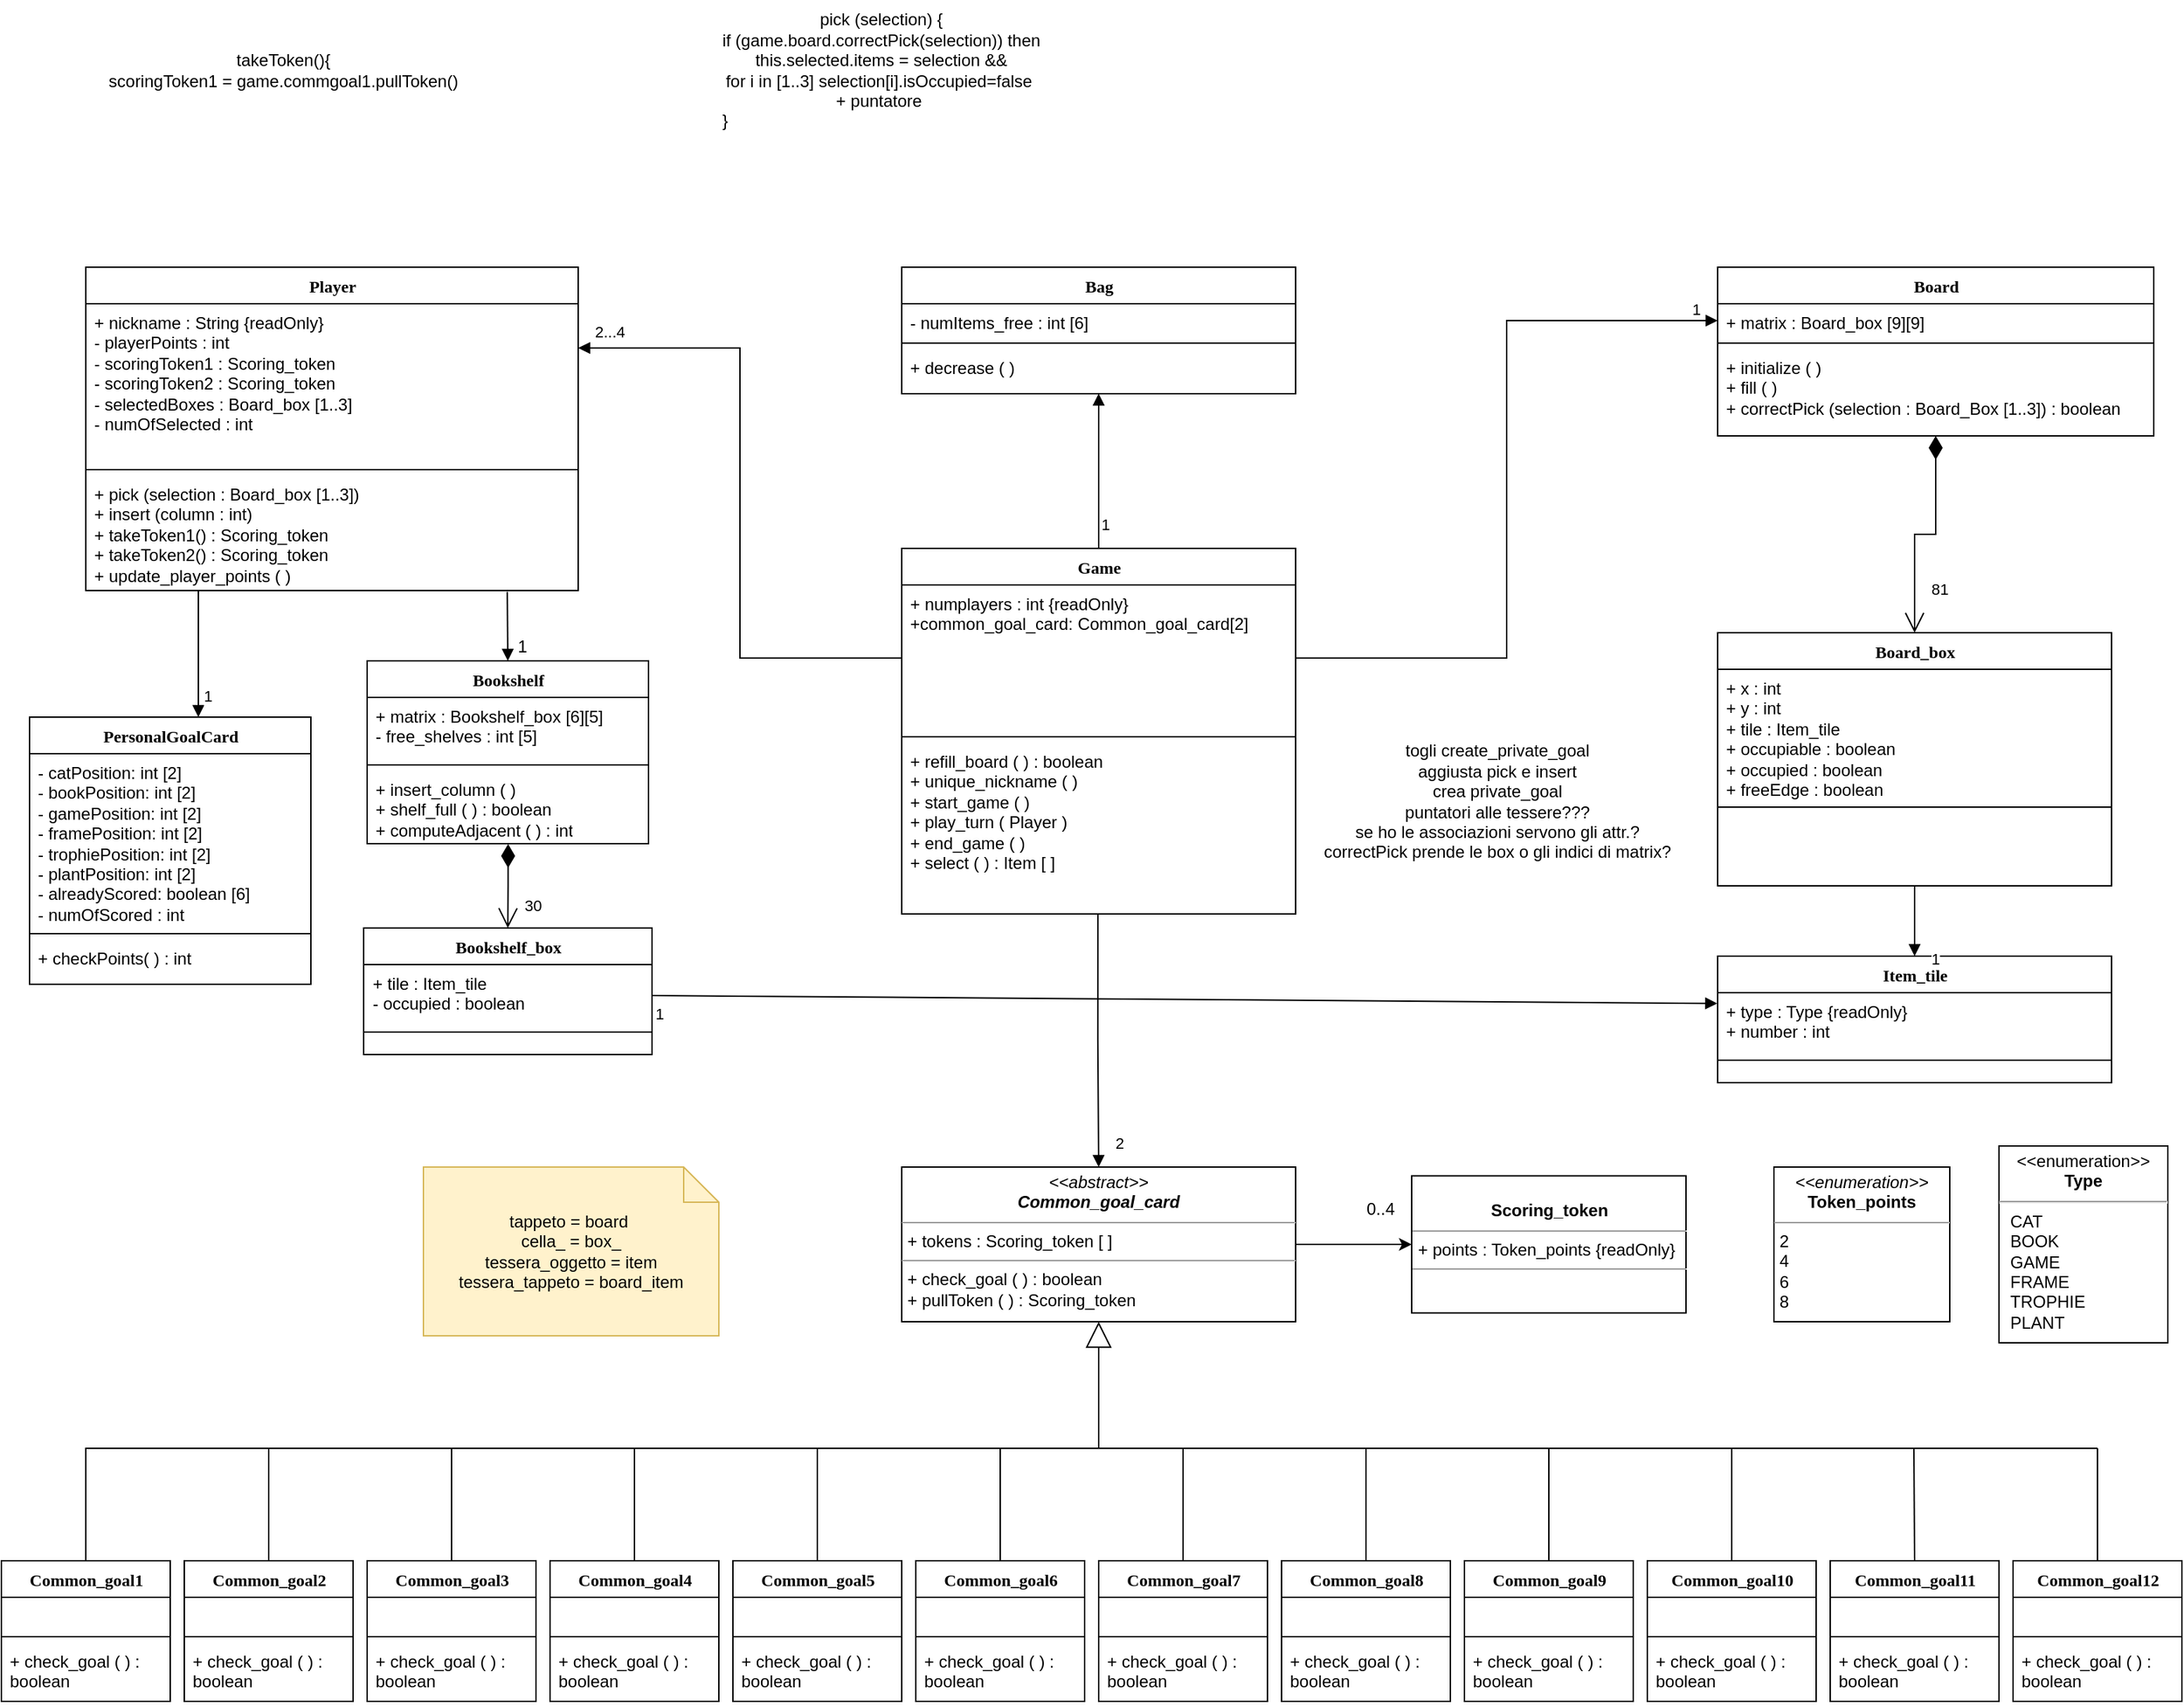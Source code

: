 <mxfile version="20.8.16" type="device"><diagram name="Page-1" id="6133507b-19e7-1e82-6fc7-422aa6c4b21f"><mxGraphModel dx="1050" dy="3029" grid="1" gridSize="10" guides="1" tooltips="1" connect="1" arrows="1" fold="1" page="1" pageScale="1" pageWidth="1600" pageHeight="1200" background="none" math="0" shadow="0"><root><mxCell id="0"/><mxCell id="1" parent="0"/><mxCell id="78961159f06e98e8-17" value="Player" style="swimlane;html=1;fontStyle=1;align=center;verticalAlign=top;childLayout=stackLayout;horizontal=1;startSize=26;horizontalStack=0;resizeParent=1;resizeLast=0;collapsible=1;marginBottom=0;swimlaneFillColor=#ffffff;rounded=0;shadow=0;comic=0;labelBackgroundColor=none;strokeWidth=1;fillColor=none;fontFamily=Verdana;fontSize=12" parent="1" vertex="1"><mxGeometry x="80" y="-1120" width="350" height="230" as="geometry"/></mxCell><mxCell id="78961159f06e98e8-23" value="+ nickname : String {readOnly}&lt;br&gt;- playerPoints : int&lt;br&gt;- scoringToken1 : Scoring_token&lt;br&gt;- scoringToken2 : Scoring_token&lt;br&gt;- selectedBoxes : Board_box [1..3]&lt;br&gt;- numOfSelected : int" style="text;html=1;strokeColor=none;fillColor=none;align=left;verticalAlign=top;spacingLeft=4;spacingRight=4;whiteSpace=wrap;overflow=hidden;rotatable=0;points=[[0,0.5],[1,0.5]];portConstraint=eastwest;" parent="78961159f06e98e8-17" vertex="1"><mxGeometry y="26" width="350" height="114" as="geometry"/></mxCell><mxCell id="78961159f06e98e8-19" value="" style="line;html=1;strokeWidth=1;fillColor=none;align=left;verticalAlign=middle;spacingTop=-1;spacingLeft=3;spacingRight=3;rotatable=0;labelPosition=right;points=[];portConstraint=eastwest;" parent="78961159f06e98e8-17" vertex="1"><mxGeometry y="140" width="350" height="8" as="geometry"/></mxCell><mxCell id="78961159f06e98e8-27" value="+ pick (selection : Board_box [1..3])&lt;br&gt;+ insert (column : int)&lt;br&gt;+ takeToken1() : Scoring_token&lt;br&gt;+ takeToken2() : Scoring_token&lt;br style=&quot;border-color: var(--border-color);&quot;&gt;+ update_player_points ( )" style="text;html=1;strokeColor=none;fillColor=none;align=left;verticalAlign=top;spacingLeft=4;spacingRight=4;whiteSpace=wrap;overflow=hidden;rotatable=0;points=[[0,0.5],[1,0.5]];portConstraint=eastwest;" parent="78961159f06e98e8-17" vertex="1"><mxGeometry y="148" width="350" height="82" as="geometry"/></mxCell><mxCell id="iv60FHqRFoNCn-lFOjyV-6" value="" style="endArrow=block;endFill=1;html=1;align=left;verticalAlign=top;rounded=0;exitX=0.856;exitY=1.011;exitDx=0;exitDy=0;entryX=0.5;entryY=0;entryDx=0;entryDy=0;exitPerimeter=0;" parent="1" source="78961159f06e98e8-27" target="iv60FHqRFoNCn-lFOjyV-8" edge="1"><mxGeometry x="-1" relative="1" as="geometry"><mxPoint x="110" y="270" as="sourcePoint"/><mxPoint x="138" y="360" as="targetPoint"/><mxPoint as="offset"/></mxGeometry></mxCell><mxCell id="iv60FHqRFoNCn-lFOjyV-8" value="Bookshelf" style="swimlane;html=1;fontStyle=1;align=center;verticalAlign=top;childLayout=stackLayout;horizontal=1;startSize=26;horizontalStack=0;resizeParent=1;resizeLast=0;collapsible=1;marginBottom=0;swimlaneFillColor=#ffffff;rounded=0;shadow=0;comic=0;labelBackgroundColor=none;strokeWidth=1;fillColor=none;fontFamily=Verdana;fontSize=12" parent="1" vertex="1"><mxGeometry x="280" y="-840" width="200" height="130" as="geometry"/></mxCell><mxCell id="iv60FHqRFoNCn-lFOjyV-9" value="+ matrix : Bookshelf_box [6][5]&lt;br&gt;- free_shelves : int [5]" style="text;html=1;strokeColor=none;fillColor=none;align=left;verticalAlign=top;spacingLeft=4;spacingRight=4;whiteSpace=wrap;overflow=hidden;rotatable=0;points=[[0,0.5],[1,0.5]];portConstraint=eastwest;" parent="iv60FHqRFoNCn-lFOjyV-8" vertex="1"><mxGeometry y="26" width="200" height="44" as="geometry"/></mxCell><mxCell id="iv60FHqRFoNCn-lFOjyV-10" value="" style="line;html=1;strokeWidth=1;fillColor=none;align=left;verticalAlign=middle;spacingTop=-1;spacingLeft=3;spacingRight=3;rotatable=0;labelPosition=right;points=[];portConstraint=eastwest;" parent="iv60FHqRFoNCn-lFOjyV-8" vertex="1"><mxGeometry y="70" width="200" height="8" as="geometry"/></mxCell><mxCell id="iv60FHqRFoNCn-lFOjyV-11" value="+ insert_column ( )&lt;br&gt;+ shelf_full ( ) : boolean&lt;br&gt;+ computeAdjacent ( ) : int" style="text;html=1;strokeColor=none;fillColor=none;align=left;verticalAlign=top;spacingLeft=4;spacingRight=4;whiteSpace=wrap;overflow=hidden;rotatable=0;points=[[0,0.5],[1,0.5]];portConstraint=eastwest;" parent="iv60FHqRFoNCn-lFOjyV-8" vertex="1"><mxGeometry y="78" width="200" height="52" as="geometry"/></mxCell><mxCell id="iv60FHqRFoNCn-lFOjyV-12" value="Bookshelf_box" style="swimlane;html=1;fontStyle=1;align=center;verticalAlign=top;childLayout=stackLayout;horizontal=1;startSize=26;horizontalStack=0;resizeParent=1;resizeLast=0;collapsible=1;marginBottom=0;swimlaneFillColor=#ffffff;rounded=0;shadow=0;comic=0;labelBackgroundColor=none;strokeWidth=1;fillColor=none;fontFamily=Verdana;fontSize=12" parent="1" vertex="1"><mxGeometry x="277.5" y="-650" width="205" height="90" as="geometry"/></mxCell><mxCell id="iv60FHqRFoNCn-lFOjyV-13" value="+ tile : Item_tile&lt;br&gt;- occupied : boolean" style="text;html=1;strokeColor=none;fillColor=none;align=left;verticalAlign=top;spacingLeft=4;spacingRight=4;whiteSpace=wrap;overflow=hidden;rotatable=0;points=[[0,0.5],[1,0.5]];portConstraint=eastwest;" parent="iv60FHqRFoNCn-lFOjyV-12" vertex="1"><mxGeometry y="26" width="205" height="44" as="geometry"/></mxCell><mxCell id="iv60FHqRFoNCn-lFOjyV-14" value="" style="line;html=1;strokeWidth=1;fillColor=none;align=left;verticalAlign=middle;spacingTop=-1;spacingLeft=3;spacingRight=3;rotatable=0;labelPosition=right;points=[];portConstraint=eastwest;" parent="iv60FHqRFoNCn-lFOjyV-12" vertex="1"><mxGeometry y="70" width="205" height="8" as="geometry"/></mxCell><mxCell id="iv60FHqRFoNCn-lFOjyV-18" value="Game" style="swimlane;html=1;fontStyle=1;align=center;verticalAlign=top;childLayout=stackLayout;horizontal=1;startSize=26;horizontalStack=0;resizeParent=1;resizeLast=0;collapsible=1;marginBottom=0;swimlaneFillColor=#ffffff;rounded=0;shadow=0;comic=0;labelBackgroundColor=none;strokeWidth=1;fillColor=none;fontFamily=Verdana;fontSize=12" parent="1" vertex="1"><mxGeometry x="660" y="-920" width="280" height="260" as="geometry"/></mxCell><mxCell id="iv60FHqRFoNCn-lFOjyV-19" value="+ numplayers : int {readOnly}&lt;br&gt;+common_goal_card: Common_goal_card[2]" style="text;html=1;strokeColor=none;fillColor=none;align=left;verticalAlign=top;spacingLeft=4;spacingRight=4;whiteSpace=wrap;overflow=hidden;rotatable=0;points=[[0,0.5],[1,0.5]];portConstraint=eastwest;" parent="iv60FHqRFoNCn-lFOjyV-18" vertex="1"><mxGeometry y="26" width="280" height="104" as="geometry"/></mxCell><mxCell id="iv60FHqRFoNCn-lFOjyV-20" value="" style="line;html=1;strokeWidth=1;fillColor=none;align=left;verticalAlign=middle;spacingTop=-1;spacingLeft=3;spacingRight=3;rotatable=0;labelPosition=right;points=[];portConstraint=eastwest;" parent="iv60FHqRFoNCn-lFOjyV-18" vertex="1"><mxGeometry y="130" width="280" height="8" as="geometry"/></mxCell><mxCell id="iv60FHqRFoNCn-lFOjyV-21" value="+ refill_board ( ) : boolean&lt;br&gt;+ unique_nickname ( )&lt;br&gt;+ start_game ( )&lt;br&gt;+ play_turn ( Player )&lt;br&gt;+ end_game ( )&lt;br&gt;+ select ( ) : Item [ ]" style="text;html=1;strokeColor=none;fillColor=none;align=left;verticalAlign=top;spacingLeft=4;spacingRight=4;whiteSpace=wrap;overflow=hidden;rotatable=0;points=[[0,0.5],[1,0.5]];portConstraint=eastwest;" parent="iv60FHqRFoNCn-lFOjyV-18" vertex="1"><mxGeometry y="138" width="280" height="122" as="geometry"/></mxCell><mxCell id="iv60FHqRFoNCn-lFOjyV-22" value="" style="endArrow=block;endFill=1;html=1;edgeStyle=orthogonalEdgeStyle;align=left;verticalAlign=top;rounded=0;exitX=0;exitY=0.5;exitDx=0;exitDy=0;entryX=1;entryY=0.25;entryDx=0;entryDy=0;" parent="1" source="iv60FHqRFoNCn-lFOjyV-19" target="78961159f06e98e8-17" edge="1"><mxGeometry x="-1" relative="1" as="geometry"><mxPoint x="170" y="-590" as="sourcePoint"/><mxPoint x="170" y="-510" as="targetPoint"/><mxPoint as="offset"/></mxGeometry></mxCell><mxCell id="iv60FHqRFoNCn-lFOjyV-23" value="2...4" style="edgeLabel;resizable=0;html=1;align=left;verticalAlign=bottom;" parent="iv60FHqRFoNCn-lFOjyV-22" connectable="0" vertex="1"><mxGeometry x="-1" relative="1" as="geometry"><mxPoint x="-220" y="-224" as="offset"/></mxGeometry></mxCell><mxCell id="iv60FHqRFoNCn-lFOjyV-24" value="Board" style="swimlane;html=1;fontStyle=1;align=center;verticalAlign=top;childLayout=stackLayout;horizontal=1;startSize=26;horizontalStack=0;resizeParent=1;resizeLast=0;collapsible=1;marginBottom=0;swimlaneFillColor=#ffffff;rounded=0;shadow=0;comic=0;labelBackgroundColor=none;strokeWidth=1;fillColor=none;fontFamily=Verdana;fontSize=12" parent="1" vertex="1"><mxGeometry x="1240" y="-1120" width="310" height="120" as="geometry"/></mxCell><mxCell id="iv60FHqRFoNCn-lFOjyV-25" value="+ matrix : Board_box [9][9]" style="text;html=1;strokeColor=none;fillColor=none;align=left;verticalAlign=top;spacingLeft=4;spacingRight=4;whiteSpace=wrap;overflow=hidden;rotatable=0;points=[[0,0.5],[1,0.5]];portConstraint=eastwest;" parent="iv60FHqRFoNCn-lFOjyV-24" vertex="1"><mxGeometry y="26" width="310" height="24" as="geometry"/></mxCell><mxCell id="iv60FHqRFoNCn-lFOjyV-26" value="" style="line;html=1;strokeWidth=1;fillColor=none;align=left;verticalAlign=middle;spacingTop=-1;spacingLeft=3;spacingRight=3;rotatable=0;labelPosition=right;points=[];portConstraint=eastwest;" parent="iv60FHqRFoNCn-lFOjyV-24" vertex="1"><mxGeometry y="50" width="310" height="8" as="geometry"/></mxCell><mxCell id="iv60FHqRFoNCn-lFOjyV-27" value="+ initialize ( )&lt;br&gt;+ fill ( )&lt;br&gt;+ correctPick (selection : Board_Box [1..3]) : boolean" style="text;html=1;strokeColor=none;fillColor=none;align=left;verticalAlign=top;spacingLeft=4;spacingRight=4;whiteSpace=wrap;overflow=hidden;rotatable=0;points=[[0,0.5],[1,0.5]];portConstraint=eastwest;" parent="iv60FHqRFoNCn-lFOjyV-24" vertex="1"><mxGeometry y="58" width="310" height="62" as="geometry"/></mxCell><mxCell id="iv60FHqRFoNCn-lFOjyV-28" value="" style="endArrow=block;endFill=1;html=1;edgeStyle=orthogonalEdgeStyle;align=left;verticalAlign=top;rounded=0;exitX=1;exitY=0.5;exitDx=0;exitDy=0;entryX=0;entryY=0.5;entryDx=0;entryDy=0;" parent="1" source="iv60FHqRFoNCn-lFOjyV-19" target="iv60FHqRFoNCn-lFOjyV-25" edge="1"><mxGeometry x="-1" relative="1" as="geometry"><mxPoint x="550" y="-710" as="sourcePoint"/><mxPoint x="310" y="-762.5" as="targetPoint"/><mxPoint as="offset"/></mxGeometry></mxCell><mxCell id="iv60FHqRFoNCn-lFOjyV-29" value="1" style="edgeLabel;resizable=0;html=1;align=left;verticalAlign=bottom;" parent="iv60FHqRFoNCn-lFOjyV-28" connectable="0" vertex="1"><mxGeometry x="-1" relative="1" as="geometry"><mxPoint x="280" y="-240" as="offset"/></mxGeometry></mxCell><mxCell id="iv60FHqRFoNCn-lFOjyV-32" value="81" style="endArrow=open;html=1;endSize=12;startArrow=diamondThin;startSize=14;startFill=1;edgeStyle=orthogonalEdgeStyle;align=left;verticalAlign=bottom;rounded=0;exitX=0.5;exitY=1;exitDx=0;exitDy=0;exitPerimeter=0;entryX=0.5;entryY=0;entryDx=0;entryDy=0;" parent="1" source="iv60FHqRFoNCn-lFOjyV-27" target="iv60FHqRFoNCn-lFOjyV-33" edge="1"><mxGeometry x="0.714" y="10" relative="1" as="geometry"><mxPoint x="880" y="-540" as="sourcePoint"/><mxPoint x="940" y="-560" as="targetPoint"/><mxPoint as="offset"/></mxGeometry></mxCell><mxCell id="iv60FHqRFoNCn-lFOjyV-33" value="Board_box" style="swimlane;html=1;fontStyle=1;align=center;verticalAlign=top;childLayout=stackLayout;horizontal=1;startSize=26;horizontalStack=0;resizeParent=1;resizeLast=0;collapsible=1;marginBottom=0;swimlaneFillColor=#ffffff;rounded=0;shadow=0;comic=0;labelBackgroundColor=none;strokeWidth=1;fillColor=none;fontFamily=Verdana;fontSize=12" parent="1" vertex="1"><mxGeometry x="1240" y="-860" width="280" height="180" as="geometry"/></mxCell><mxCell id="iv60FHqRFoNCn-lFOjyV-34" value="+ x : int&lt;br&gt;+ y : int&lt;br&gt;+ tile : Item_tile&lt;br&gt;+ occupiable : boolean&lt;br&gt;+ occupied : boolean&lt;br&gt;+ freeEdge : boolean" style="text;html=1;strokeColor=none;fillColor=none;align=left;verticalAlign=top;spacingLeft=4;spacingRight=4;whiteSpace=wrap;overflow=hidden;rotatable=0;points=[[0,0.5],[1,0.5]];portConstraint=eastwest;" parent="iv60FHqRFoNCn-lFOjyV-33" vertex="1"><mxGeometry y="26" width="280" height="94" as="geometry"/></mxCell><mxCell id="iv60FHqRFoNCn-lFOjyV-35" value="" style="line;html=1;strokeWidth=1;fillColor=none;align=left;verticalAlign=middle;spacingTop=-1;spacingLeft=3;spacingRight=3;rotatable=0;labelPosition=right;points=[];portConstraint=eastwest;" parent="iv60FHqRFoNCn-lFOjyV-33" vertex="1"><mxGeometry y="120" width="280" height="8" as="geometry"/></mxCell><mxCell id="iv60FHqRFoNCn-lFOjyV-37" value="tappeto = board&amp;nbsp;&lt;br&gt;cella_ = box_&lt;br&gt;tessera_oggetto = item&lt;br&gt;tessera_tappeto = board_item" style="shape=note2;boundedLbl=1;whiteSpace=wrap;html=1;size=25;verticalAlign=top;align=center;fillColor=#fff2cc;strokeColor=#d6b656;" parent="1" vertex="1"><mxGeometry x="320" y="-480" width="210" height="120" as="geometry"/></mxCell><mxCell id="OTeQ4YlZDO1jHX3kYJ2z-1" value="Item_tile" style="swimlane;html=1;fontStyle=1;align=center;verticalAlign=top;childLayout=stackLayout;horizontal=1;startSize=26;horizontalStack=0;resizeParent=1;resizeLast=0;collapsible=1;marginBottom=0;swimlaneFillColor=#ffffff;rounded=0;shadow=0;comic=0;labelBackgroundColor=none;strokeWidth=1;fillColor=none;fontFamily=Verdana;fontSize=12" parent="1" vertex="1"><mxGeometry x="1240" y="-630" width="280" height="90" as="geometry"/></mxCell><mxCell id="OTeQ4YlZDO1jHX3kYJ2z-2" value="+ type : Type {readOnly}&lt;br&gt;+ number : int" style="text;html=1;strokeColor=none;fillColor=none;align=left;verticalAlign=top;spacingLeft=4;spacingRight=4;whiteSpace=wrap;overflow=hidden;rotatable=0;points=[[0,0.5],[1,0.5]];portConstraint=eastwest;" parent="OTeQ4YlZDO1jHX3kYJ2z-1" vertex="1"><mxGeometry y="26" width="280" height="44" as="geometry"/></mxCell><mxCell id="OTeQ4YlZDO1jHX3kYJ2z-3" value="" style="line;html=1;strokeWidth=1;fillColor=none;align=left;verticalAlign=middle;spacingTop=-1;spacingLeft=3;spacingRight=3;rotatable=0;labelPosition=right;points=[];portConstraint=eastwest;" parent="OTeQ4YlZDO1jHX3kYJ2z-1" vertex="1"><mxGeometry y="70" width="280" height="8" as="geometry"/></mxCell><mxCell id="OTeQ4YlZDO1jHX3kYJ2z-5" value="1" style="endArrow=block;endFill=1;html=1;edgeStyle=orthogonalEdgeStyle;align=left;verticalAlign=top;rounded=0;exitX=0.5;exitY=1;exitDx=0;exitDy=0;entryX=0.5;entryY=0;entryDx=0;entryDy=0;" parent="1" source="iv60FHqRFoNCn-lFOjyV-33" target="OTeQ4YlZDO1jHX3kYJ2z-1" edge="1"><mxGeometry x="0.538" y="10" relative="1" as="geometry"><mxPoint x="939.5" y="-380" as="sourcePoint"/><mxPoint x="939.5" y="-290" as="targetPoint"/><mxPoint as="offset"/></mxGeometry></mxCell><mxCell id="OTeQ4YlZDO1jHX3kYJ2z-6" value="1" style="endArrow=block;endFill=1;html=1;align=left;verticalAlign=top;rounded=0;exitX=1;exitY=0.5;exitDx=0;exitDy=0;entryX=-0.001;entryY=0.174;entryDx=0;entryDy=0;entryPerimeter=0;" parent="1" source="iv60FHqRFoNCn-lFOjyV-13" target="OTeQ4YlZDO1jHX3kYJ2z-2" edge="1"><mxGeometry x="-1" relative="1" as="geometry"><mxPoint x="460" y="-240" as="sourcePoint"/><mxPoint x="1240" y="-592" as="targetPoint"/><mxPoint as="offset"/></mxGeometry></mxCell><mxCell id="OTeQ4YlZDO1jHX3kYJ2z-7" value="Bag" style="swimlane;html=1;fontStyle=1;align=center;verticalAlign=top;childLayout=stackLayout;horizontal=1;startSize=26;horizontalStack=0;resizeParent=1;resizeLast=0;collapsible=1;marginBottom=0;swimlaneFillColor=#ffffff;rounded=0;shadow=0;comic=0;labelBackgroundColor=none;strokeWidth=1;fillColor=none;fontFamily=Verdana;fontSize=12" parent="1" vertex="1"><mxGeometry x="660" y="-1120" width="280" height="90" as="geometry"/></mxCell><mxCell id="OTeQ4YlZDO1jHX3kYJ2z-8" value="- numItems_free : int [6]" style="text;html=1;strokeColor=none;fillColor=none;align=left;verticalAlign=top;spacingLeft=4;spacingRight=4;whiteSpace=wrap;overflow=hidden;rotatable=0;points=[[0,0.5],[1,0.5]];portConstraint=eastwest;" parent="OTeQ4YlZDO1jHX3kYJ2z-7" vertex="1"><mxGeometry y="26" width="280" height="24" as="geometry"/></mxCell><mxCell id="OTeQ4YlZDO1jHX3kYJ2z-9" value="" style="line;html=1;strokeWidth=1;fillColor=none;align=left;verticalAlign=middle;spacingTop=-1;spacingLeft=3;spacingRight=3;rotatable=0;labelPosition=right;points=[];portConstraint=eastwest;" parent="OTeQ4YlZDO1jHX3kYJ2z-7" vertex="1"><mxGeometry y="50" width="280" height="8" as="geometry"/></mxCell><mxCell id="OTeQ4YlZDO1jHX3kYJ2z-10" value="+ decrease ( )" style="text;html=1;strokeColor=none;fillColor=none;align=left;verticalAlign=top;spacingLeft=4;spacingRight=4;whiteSpace=wrap;overflow=hidden;rotatable=0;points=[[0,0.5],[1,0.5]];portConstraint=eastwest;" parent="OTeQ4YlZDO1jHX3kYJ2z-7" vertex="1"><mxGeometry y="58" width="280" height="32" as="geometry"/></mxCell><mxCell id="OTeQ4YlZDO1jHX3kYJ2z-12" value="1" style="endArrow=block;endFill=1;html=1;edgeStyle=orthogonalEdgeStyle;align=left;verticalAlign=top;rounded=0;exitX=0.5;exitY=0;exitDx=0;exitDy=0;entryX=0.5;entryY=0.998;entryDx=0;entryDy=0;entryPerimeter=0;" parent="1" source="iv60FHqRFoNCn-lFOjyV-18" target="OTeQ4YlZDO1jHX3kYJ2z-10" edge="1"><mxGeometry x="-0.459" relative="1" as="geometry"><mxPoint x="650" y="-1030" as="sourcePoint"/><mxPoint x="810" y="-1030" as="targetPoint"/><mxPoint as="offset"/></mxGeometry></mxCell><mxCell id="dRc6vqO4lCZaH4CS5lsU-3" value="" style="edgeStyle=orthogonalEdgeStyle;rounded=0;orthogonalLoop=1;jettySize=auto;html=1;" parent="1" source="OTeQ4YlZDO1jHX3kYJ2z-13" target="dRc6vqO4lCZaH4CS5lsU-2" edge="1"><mxGeometry relative="1" as="geometry"/></mxCell><mxCell id="OTeQ4YlZDO1jHX3kYJ2z-13" value="&lt;p style=&quot;margin:0px;margin-top:4px;text-align:center;&quot;&gt;&lt;i&gt;&amp;lt;&amp;lt;abstract&amp;gt;&amp;gt;&lt;/i&gt;&lt;br&gt;&lt;b&gt;&lt;i&gt;Common_goal_card&lt;/i&gt;&lt;/b&gt;&lt;/p&gt;&lt;hr size=&quot;1&quot;&gt;&lt;p style=&quot;margin:0px;margin-left:4px;&quot;&gt;+ tokens : Scoring_token [ ]&lt;/p&gt;&lt;hr size=&quot;1&quot;&gt;&lt;p style=&quot;margin:0px;margin-left:4px;&quot;&gt;+ check_goal ( ) : boolean&lt;br&gt;&lt;/p&gt;&lt;p style=&quot;margin:0px;margin-left:4px;&quot;&gt;+ pullToken ( ) : Scoring_token&lt;/p&gt;" style="verticalAlign=top;align=left;overflow=fill;fontSize=12;fontFamily=Helvetica;html=1;" parent="1" vertex="1"><mxGeometry x="660" y="-480" width="280" height="110" as="geometry"/></mxCell><mxCell id="OTeQ4YlZDO1jHX3kYJ2z-14" value="" style="endArrow=block;endSize=16;endFill=0;html=1;rounded=0;entryX=0.5;entryY=1;entryDx=0;entryDy=0;exitX=0.5;exitY=0;exitDx=0;exitDy=0;" parent="1" source="OTeQ4YlZDO1jHX3kYJ2z-15" target="OTeQ4YlZDO1jHX3kYJ2z-13" edge="1"><mxGeometry width="160" relative="1" as="geometry"><mxPoint x="360" y="-240" as="sourcePoint"/><mxPoint x="840" y="-200" as="targetPoint"/><Array as="points"><mxPoint x="80" y="-280"/><mxPoint x="800" y="-280"/></Array></mxGeometry></mxCell><mxCell id="OTeQ4YlZDO1jHX3kYJ2z-15" value="Common_goal1" style="swimlane;html=1;fontStyle=1;align=center;verticalAlign=top;childLayout=stackLayout;horizontal=1;startSize=26;horizontalStack=0;resizeParent=1;resizeLast=0;collapsible=1;marginBottom=0;swimlaneFillColor=#ffffff;rounded=0;shadow=0;comic=0;labelBackgroundColor=none;strokeWidth=1;fillColor=none;fontFamily=Verdana;fontSize=12" parent="1" vertex="1"><mxGeometry x="20" y="-200" width="120" height="100" as="geometry"/></mxCell><mxCell id="OTeQ4YlZDO1jHX3kYJ2z-16" value="&amp;nbsp;" style="text;html=1;strokeColor=none;fillColor=none;align=left;verticalAlign=top;spacingLeft=4;spacingRight=4;whiteSpace=wrap;overflow=hidden;rotatable=0;points=[[0,0.5],[1,0.5]];portConstraint=eastwest;" parent="OTeQ4YlZDO1jHX3kYJ2z-15" vertex="1"><mxGeometry y="26" width="120" height="24" as="geometry"/></mxCell><mxCell id="OTeQ4YlZDO1jHX3kYJ2z-17" value="" style="line;html=1;strokeWidth=1;fillColor=none;align=left;verticalAlign=middle;spacingTop=-1;spacingLeft=3;spacingRight=3;rotatable=0;labelPosition=right;points=[];portConstraint=eastwest;" parent="OTeQ4YlZDO1jHX3kYJ2z-15" vertex="1"><mxGeometry y="50" width="120" height="8" as="geometry"/></mxCell><mxCell id="OTeQ4YlZDO1jHX3kYJ2z-18" value="+ check_goal ( ) : boolean" style="text;html=1;strokeColor=none;fillColor=none;align=left;verticalAlign=top;spacingLeft=4;spacingRight=4;whiteSpace=wrap;overflow=hidden;rotatable=0;points=[[0,0.5],[1,0.5]];portConstraint=eastwest;" parent="OTeQ4YlZDO1jHX3kYJ2z-15" vertex="1"><mxGeometry y="58" width="120" height="42" as="geometry"/></mxCell><mxCell id="OTeQ4YlZDO1jHX3kYJ2z-23" style="edgeStyle=orthogonalEdgeStyle;rounded=0;orthogonalLoop=1;jettySize=auto;html=1;exitX=0.5;exitY=1;exitDx=0;exitDy=0;exitPerimeter=0;" parent="1" source="iv60FHqRFoNCn-lFOjyV-37" target="iv60FHqRFoNCn-lFOjyV-37" edge="1"><mxGeometry relative="1" as="geometry"/></mxCell><mxCell id="OTeQ4YlZDO1jHX3kYJ2z-56" value="Common_goal2" style="swimlane;html=1;fontStyle=1;align=center;verticalAlign=top;childLayout=stackLayout;horizontal=1;startSize=26;horizontalStack=0;resizeParent=1;resizeLast=0;collapsible=1;marginBottom=0;swimlaneFillColor=#ffffff;rounded=0;shadow=0;comic=0;labelBackgroundColor=none;strokeWidth=1;fillColor=none;fontFamily=Verdana;fontSize=12" parent="1" vertex="1"><mxGeometry x="150" y="-200" width="120" height="100" as="geometry"/></mxCell><mxCell id="OTeQ4YlZDO1jHX3kYJ2z-57" value="&amp;nbsp;" style="text;html=1;strokeColor=none;fillColor=none;align=left;verticalAlign=top;spacingLeft=4;spacingRight=4;whiteSpace=wrap;overflow=hidden;rotatable=0;points=[[0,0.5],[1,0.5]];portConstraint=eastwest;" parent="OTeQ4YlZDO1jHX3kYJ2z-56" vertex="1"><mxGeometry y="26" width="120" height="24" as="geometry"/></mxCell><mxCell id="OTeQ4YlZDO1jHX3kYJ2z-58" value="" style="line;html=1;strokeWidth=1;fillColor=none;align=left;verticalAlign=middle;spacingTop=-1;spacingLeft=3;spacingRight=3;rotatable=0;labelPosition=right;points=[];portConstraint=eastwest;" parent="OTeQ4YlZDO1jHX3kYJ2z-56" vertex="1"><mxGeometry y="50" width="120" height="8" as="geometry"/></mxCell><mxCell id="OTeQ4YlZDO1jHX3kYJ2z-59" value="+ check_goal ( )&amp;nbsp;: boolean" style="text;html=1;strokeColor=none;fillColor=none;align=left;verticalAlign=top;spacingLeft=4;spacingRight=4;whiteSpace=wrap;overflow=hidden;rotatable=0;points=[[0,0.5],[1,0.5]];portConstraint=eastwest;" parent="OTeQ4YlZDO1jHX3kYJ2z-56" vertex="1"><mxGeometry y="58" width="120" height="42" as="geometry"/></mxCell><mxCell id="OTeQ4YlZDO1jHX3kYJ2z-60" value="Common_goal3" style="swimlane;html=1;fontStyle=1;align=center;verticalAlign=top;childLayout=stackLayout;horizontal=1;startSize=26;horizontalStack=0;resizeParent=1;resizeLast=0;collapsible=1;marginBottom=0;swimlaneFillColor=#ffffff;rounded=0;shadow=0;comic=0;labelBackgroundColor=none;strokeWidth=1;fillColor=none;fontFamily=Verdana;fontSize=12" parent="1" vertex="1"><mxGeometry x="280" y="-200" width="120" height="100" as="geometry"/></mxCell><mxCell id="OTeQ4YlZDO1jHX3kYJ2z-61" value="&amp;nbsp;" style="text;html=1;strokeColor=none;fillColor=none;align=left;verticalAlign=top;spacingLeft=4;spacingRight=4;whiteSpace=wrap;overflow=hidden;rotatable=0;points=[[0,0.5],[1,0.5]];portConstraint=eastwest;" parent="OTeQ4YlZDO1jHX3kYJ2z-60" vertex="1"><mxGeometry y="26" width="120" height="24" as="geometry"/></mxCell><mxCell id="OTeQ4YlZDO1jHX3kYJ2z-62" value="" style="line;html=1;strokeWidth=1;fillColor=none;align=left;verticalAlign=middle;spacingTop=-1;spacingLeft=3;spacingRight=3;rotatable=0;labelPosition=right;points=[];portConstraint=eastwest;" parent="OTeQ4YlZDO1jHX3kYJ2z-60" vertex="1"><mxGeometry y="50" width="120" height="8" as="geometry"/></mxCell><mxCell id="OTeQ4YlZDO1jHX3kYJ2z-63" value="+ check_goal ( )&amp;nbsp;: boolean" style="text;html=1;strokeColor=none;fillColor=none;align=left;verticalAlign=top;spacingLeft=4;spacingRight=4;whiteSpace=wrap;overflow=hidden;rotatable=0;points=[[0,0.5],[1,0.5]];portConstraint=eastwest;" parent="OTeQ4YlZDO1jHX3kYJ2z-60" vertex="1"><mxGeometry y="58" width="120" height="42" as="geometry"/></mxCell><mxCell id="OTeQ4YlZDO1jHX3kYJ2z-64" value="Common_goal4" style="swimlane;html=1;fontStyle=1;align=center;verticalAlign=top;childLayout=stackLayout;horizontal=1;startSize=26;horizontalStack=0;resizeParent=1;resizeLast=0;collapsible=1;marginBottom=0;swimlaneFillColor=#ffffff;rounded=0;shadow=0;comic=0;labelBackgroundColor=none;strokeWidth=1;fillColor=none;fontFamily=Verdana;fontSize=12" parent="1" vertex="1"><mxGeometry x="410" y="-200" width="120" height="100" as="geometry"/></mxCell><mxCell id="OTeQ4YlZDO1jHX3kYJ2z-65" value="&amp;nbsp;" style="text;html=1;strokeColor=none;fillColor=none;align=left;verticalAlign=top;spacingLeft=4;spacingRight=4;whiteSpace=wrap;overflow=hidden;rotatable=0;points=[[0,0.5],[1,0.5]];portConstraint=eastwest;" parent="OTeQ4YlZDO1jHX3kYJ2z-64" vertex="1"><mxGeometry y="26" width="120" height="24" as="geometry"/></mxCell><mxCell id="OTeQ4YlZDO1jHX3kYJ2z-66" value="" style="line;html=1;strokeWidth=1;fillColor=none;align=left;verticalAlign=middle;spacingTop=-1;spacingLeft=3;spacingRight=3;rotatable=0;labelPosition=right;points=[];portConstraint=eastwest;" parent="OTeQ4YlZDO1jHX3kYJ2z-64" vertex="1"><mxGeometry y="50" width="120" height="8" as="geometry"/></mxCell><mxCell id="OTeQ4YlZDO1jHX3kYJ2z-67" value="+ check_goal ( )&amp;nbsp;: boolean" style="text;html=1;strokeColor=none;fillColor=none;align=left;verticalAlign=top;spacingLeft=4;spacingRight=4;whiteSpace=wrap;overflow=hidden;rotatable=0;points=[[0,0.5],[1,0.5]];portConstraint=eastwest;" parent="OTeQ4YlZDO1jHX3kYJ2z-64" vertex="1"><mxGeometry y="58" width="120" height="42" as="geometry"/></mxCell><mxCell id="OTeQ4YlZDO1jHX3kYJ2z-68" value="Common_goal5" style="swimlane;html=1;fontStyle=1;align=center;verticalAlign=top;childLayout=stackLayout;horizontal=1;startSize=26;horizontalStack=0;resizeParent=1;resizeLast=0;collapsible=1;marginBottom=0;swimlaneFillColor=#ffffff;rounded=0;shadow=0;comic=0;labelBackgroundColor=none;strokeWidth=1;fillColor=none;fontFamily=Verdana;fontSize=12" parent="1" vertex="1"><mxGeometry x="540" y="-200" width="120" height="100" as="geometry"/></mxCell><mxCell id="OTeQ4YlZDO1jHX3kYJ2z-69" value="&amp;nbsp;" style="text;html=1;strokeColor=none;fillColor=none;align=left;verticalAlign=top;spacingLeft=4;spacingRight=4;whiteSpace=wrap;overflow=hidden;rotatable=0;points=[[0,0.5],[1,0.5]];portConstraint=eastwest;" parent="OTeQ4YlZDO1jHX3kYJ2z-68" vertex="1"><mxGeometry y="26" width="120" height="24" as="geometry"/></mxCell><mxCell id="OTeQ4YlZDO1jHX3kYJ2z-70" value="" style="line;html=1;strokeWidth=1;fillColor=none;align=left;verticalAlign=middle;spacingTop=-1;spacingLeft=3;spacingRight=3;rotatable=0;labelPosition=right;points=[];portConstraint=eastwest;" parent="OTeQ4YlZDO1jHX3kYJ2z-68" vertex="1"><mxGeometry y="50" width="120" height="8" as="geometry"/></mxCell><mxCell id="OTeQ4YlZDO1jHX3kYJ2z-71" value="+ check_goal ( )&amp;nbsp;: boolean" style="text;html=1;strokeColor=none;fillColor=none;align=left;verticalAlign=top;spacingLeft=4;spacingRight=4;whiteSpace=wrap;overflow=hidden;rotatable=0;points=[[0,0.5],[1,0.5]];portConstraint=eastwest;" parent="OTeQ4YlZDO1jHX3kYJ2z-68" vertex="1"><mxGeometry y="58" width="120" height="42" as="geometry"/></mxCell><mxCell id="OTeQ4YlZDO1jHX3kYJ2z-72" value="Common_goal6" style="swimlane;html=1;fontStyle=1;align=center;verticalAlign=top;childLayout=stackLayout;horizontal=1;startSize=26;horizontalStack=0;resizeParent=1;resizeLast=0;collapsible=1;marginBottom=0;swimlaneFillColor=#ffffff;rounded=0;shadow=0;comic=0;labelBackgroundColor=none;strokeWidth=1;fillColor=none;fontFamily=Verdana;fontSize=12" parent="1" vertex="1"><mxGeometry x="670" y="-200" width="120" height="100" as="geometry"/></mxCell><mxCell id="OTeQ4YlZDO1jHX3kYJ2z-73" value="&amp;nbsp;" style="text;html=1;strokeColor=none;fillColor=none;align=left;verticalAlign=top;spacingLeft=4;spacingRight=4;whiteSpace=wrap;overflow=hidden;rotatable=0;points=[[0,0.5],[1,0.5]];portConstraint=eastwest;" parent="OTeQ4YlZDO1jHX3kYJ2z-72" vertex="1"><mxGeometry y="26" width="120" height="24" as="geometry"/></mxCell><mxCell id="OTeQ4YlZDO1jHX3kYJ2z-74" value="" style="line;html=1;strokeWidth=1;fillColor=none;align=left;verticalAlign=middle;spacingTop=-1;spacingLeft=3;spacingRight=3;rotatable=0;labelPosition=right;points=[];portConstraint=eastwest;" parent="OTeQ4YlZDO1jHX3kYJ2z-72" vertex="1"><mxGeometry y="50" width="120" height="8" as="geometry"/></mxCell><mxCell id="OTeQ4YlZDO1jHX3kYJ2z-75" value="+ check_goal ( )&amp;nbsp;: boolean" style="text;html=1;strokeColor=none;fillColor=none;align=left;verticalAlign=top;spacingLeft=4;spacingRight=4;whiteSpace=wrap;overflow=hidden;rotatable=0;points=[[0,0.5],[1,0.5]];portConstraint=eastwest;" parent="OTeQ4YlZDO1jHX3kYJ2z-72" vertex="1"><mxGeometry y="58" width="120" height="42" as="geometry"/></mxCell><mxCell id="OTeQ4YlZDO1jHX3kYJ2z-76" value="Common_goal7" style="swimlane;html=1;fontStyle=1;align=center;verticalAlign=top;childLayout=stackLayout;horizontal=1;startSize=26;horizontalStack=0;resizeParent=1;resizeLast=0;collapsible=1;marginBottom=0;swimlaneFillColor=#ffffff;rounded=0;shadow=0;comic=0;labelBackgroundColor=none;strokeWidth=1;fillColor=none;fontFamily=Verdana;fontSize=12" parent="1" vertex="1"><mxGeometry x="800" y="-200" width="120" height="100" as="geometry"/></mxCell><mxCell id="OTeQ4YlZDO1jHX3kYJ2z-77" value="&amp;nbsp;" style="text;html=1;strokeColor=none;fillColor=none;align=left;verticalAlign=top;spacingLeft=4;spacingRight=4;whiteSpace=wrap;overflow=hidden;rotatable=0;points=[[0,0.5],[1,0.5]];portConstraint=eastwest;" parent="OTeQ4YlZDO1jHX3kYJ2z-76" vertex="1"><mxGeometry y="26" width="120" height="24" as="geometry"/></mxCell><mxCell id="OTeQ4YlZDO1jHX3kYJ2z-78" value="" style="line;html=1;strokeWidth=1;fillColor=none;align=left;verticalAlign=middle;spacingTop=-1;spacingLeft=3;spacingRight=3;rotatable=0;labelPosition=right;points=[];portConstraint=eastwest;" parent="OTeQ4YlZDO1jHX3kYJ2z-76" vertex="1"><mxGeometry y="50" width="120" height="8" as="geometry"/></mxCell><mxCell id="OTeQ4YlZDO1jHX3kYJ2z-79" value="+ check_goal ( )&amp;nbsp;: boolean" style="text;html=1;strokeColor=none;fillColor=none;align=left;verticalAlign=top;spacingLeft=4;spacingRight=4;whiteSpace=wrap;overflow=hidden;rotatable=0;points=[[0,0.5],[1,0.5]];portConstraint=eastwest;" parent="OTeQ4YlZDO1jHX3kYJ2z-76" vertex="1"><mxGeometry y="58" width="120" height="42" as="geometry"/></mxCell><mxCell id="OTeQ4YlZDO1jHX3kYJ2z-80" value="Common_goal8" style="swimlane;html=1;fontStyle=1;align=center;verticalAlign=top;childLayout=stackLayout;horizontal=1;startSize=26;horizontalStack=0;resizeParent=1;resizeLast=0;collapsible=1;marginBottom=0;swimlaneFillColor=#ffffff;rounded=0;shadow=0;comic=0;labelBackgroundColor=none;strokeWidth=1;fillColor=none;fontFamily=Verdana;fontSize=12" parent="1" vertex="1"><mxGeometry x="930" y="-200" width="120" height="100" as="geometry"/></mxCell><mxCell id="OTeQ4YlZDO1jHX3kYJ2z-81" value="&amp;nbsp;" style="text;html=1;strokeColor=none;fillColor=none;align=left;verticalAlign=top;spacingLeft=4;spacingRight=4;whiteSpace=wrap;overflow=hidden;rotatable=0;points=[[0,0.5],[1,0.5]];portConstraint=eastwest;" parent="OTeQ4YlZDO1jHX3kYJ2z-80" vertex="1"><mxGeometry y="26" width="120" height="24" as="geometry"/></mxCell><mxCell id="OTeQ4YlZDO1jHX3kYJ2z-82" value="" style="line;html=1;strokeWidth=1;fillColor=none;align=left;verticalAlign=middle;spacingTop=-1;spacingLeft=3;spacingRight=3;rotatable=0;labelPosition=right;points=[];portConstraint=eastwest;" parent="OTeQ4YlZDO1jHX3kYJ2z-80" vertex="1"><mxGeometry y="50" width="120" height="8" as="geometry"/></mxCell><mxCell id="OTeQ4YlZDO1jHX3kYJ2z-83" value="+ check_goal ( )&amp;nbsp;: boolean" style="text;html=1;strokeColor=none;fillColor=none;align=left;verticalAlign=top;spacingLeft=4;spacingRight=4;whiteSpace=wrap;overflow=hidden;rotatable=0;points=[[0,0.5],[1,0.5]];portConstraint=eastwest;" parent="OTeQ4YlZDO1jHX3kYJ2z-80" vertex="1"><mxGeometry y="58" width="120" height="42" as="geometry"/></mxCell><mxCell id="OTeQ4YlZDO1jHX3kYJ2z-84" value="Common_goal9" style="swimlane;html=1;fontStyle=1;align=center;verticalAlign=top;childLayout=stackLayout;horizontal=1;startSize=26;horizontalStack=0;resizeParent=1;resizeLast=0;collapsible=1;marginBottom=0;swimlaneFillColor=#ffffff;rounded=0;shadow=0;comic=0;labelBackgroundColor=none;strokeWidth=1;fillColor=none;fontFamily=Verdana;fontSize=12" parent="1" vertex="1"><mxGeometry x="1060" y="-200" width="120" height="100" as="geometry"/></mxCell><mxCell id="OTeQ4YlZDO1jHX3kYJ2z-85" value="&amp;nbsp;" style="text;html=1;strokeColor=none;fillColor=none;align=left;verticalAlign=top;spacingLeft=4;spacingRight=4;whiteSpace=wrap;overflow=hidden;rotatable=0;points=[[0,0.5],[1,0.5]];portConstraint=eastwest;" parent="OTeQ4YlZDO1jHX3kYJ2z-84" vertex="1"><mxGeometry y="26" width="120" height="24" as="geometry"/></mxCell><mxCell id="OTeQ4YlZDO1jHX3kYJ2z-86" value="" style="line;html=1;strokeWidth=1;fillColor=none;align=left;verticalAlign=middle;spacingTop=-1;spacingLeft=3;spacingRight=3;rotatable=0;labelPosition=right;points=[];portConstraint=eastwest;" parent="OTeQ4YlZDO1jHX3kYJ2z-84" vertex="1"><mxGeometry y="50" width="120" height="8" as="geometry"/></mxCell><mxCell id="OTeQ4YlZDO1jHX3kYJ2z-87" value="+ check_goal ( )&amp;nbsp;: boolean" style="text;html=1;strokeColor=none;fillColor=none;align=left;verticalAlign=top;spacingLeft=4;spacingRight=4;whiteSpace=wrap;overflow=hidden;rotatable=0;points=[[0,0.5],[1,0.5]];portConstraint=eastwest;" parent="OTeQ4YlZDO1jHX3kYJ2z-84" vertex="1"><mxGeometry y="58" width="120" height="42" as="geometry"/></mxCell><mxCell id="OTeQ4YlZDO1jHX3kYJ2z-88" value="Common_goal10" style="swimlane;html=1;fontStyle=1;align=center;verticalAlign=top;childLayout=stackLayout;horizontal=1;startSize=26;horizontalStack=0;resizeParent=1;resizeLast=0;collapsible=1;marginBottom=0;swimlaneFillColor=#ffffff;rounded=0;shadow=0;comic=0;labelBackgroundColor=none;strokeWidth=1;fillColor=none;fontFamily=Verdana;fontSize=12" parent="1" vertex="1"><mxGeometry x="1190" y="-200" width="120" height="100" as="geometry"/></mxCell><mxCell id="OTeQ4YlZDO1jHX3kYJ2z-89" value="&amp;nbsp;" style="text;html=1;strokeColor=none;fillColor=none;align=left;verticalAlign=top;spacingLeft=4;spacingRight=4;whiteSpace=wrap;overflow=hidden;rotatable=0;points=[[0,0.5],[1,0.5]];portConstraint=eastwest;" parent="OTeQ4YlZDO1jHX3kYJ2z-88" vertex="1"><mxGeometry y="26" width="120" height="24" as="geometry"/></mxCell><mxCell id="OTeQ4YlZDO1jHX3kYJ2z-90" value="" style="line;html=1;strokeWidth=1;fillColor=none;align=left;verticalAlign=middle;spacingTop=-1;spacingLeft=3;spacingRight=3;rotatable=0;labelPosition=right;points=[];portConstraint=eastwest;" parent="OTeQ4YlZDO1jHX3kYJ2z-88" vertex="1"><mxGeometry y="50" width="120" height="8" as="geometry"/></mxCell><mxCell id="OTeQ4YlZDO1jHX3kYJ2z-91" value="+ check_goal ( )&amp;nbsp;: boolean" style="text;html=1;strokeColor=none;fillColor=none;align=left;verticalAlign=top;spacingLeft=4;spacingRight=4;whiteSpace=wrap;overflow=hidden;rotatable=0;points=[[0,0.5],[1,0.5]];portConstraint=eastwest;" parent="OTeQ4YlZDO1jHX3kYJ2z-88" vertex="1"><mxGeometry y="58" width="120" height="42" as="geometry"/></mxCell><mxCell id="OTeQ4YlZDO1jHX3kYJ2z-92" value="" style="endArrow=none;html=1;rounded=0;exitX=0.5;exitY=0;exitDx=0;exitDy=0;" parent="1" source="OTeQ4YlZDO1jHX3kYJ2z-56" edge="1"><mxGeometry width="50" height="50" relative="1" as="geometry"><mxPoint x="330" y="-240" as="sourcePoint"/><mxPoint x="210" y="-280" as="targetPoint"/></mxGeometry></mxCell><mxCell id="OTeQ4YlZDO1jHX3kYJ2z-93" value="" style="endArrow=none;html=1;rounded=0;exitX=0.5;exitY=0;exitDx=0;exitDy=0;" parent="1" source="OTeQ4YlZDO1jHX3kYJ2z-60" edge="1"><mxGeometry width="50" height="50" relative="1" as="geometry"><mxPoint x="450" y="-230" as="sourcePoint"/><mxPoint x="340" y="-280" as="targetPoint"/></mxGeometry></mxCell><mxCell id="OTeQ4YlZDO1jHX3kYJ2z-94" value="" style="endArrow=none;html=1;rounded=0;exitX=0.5;exitY=0;exitDx=0;exitDy=0;" parent="1" source="OTeQ4YlZDO1jHX3kYJ2z-64" edge="1"><mxGeometry width="50" height="50" relative="1" as="geometry"><mxPoint x="640" y="-240" as="sourcePoint"/><mxPoint x="470" y="-280" as="targetPoint"/></mxGeometry></mxCell><mxCell id="OTeQ4YlZDO1jHX3kYJ2z-95" value="" style="endArrow=none;html=1;rounded=0;exitX=0.5;exitY=0;exitDx=0;exitDy=0;" parent="1" source="OTeQ4YlZDO1jHX3kYJ2z-68" edge="1"><mxGeometry width="50" height="50" relative="1" as="geometry"><mxPoint x="740" y="-220" as="sourcePoint"/><mxPoint x="600" y="-280" as="targetPoint"/></mxGeometry></mxCell><mxCell id="OTeQ4YlZDO1jHX3kYJ2z-96" value="" style="endArrow=none;html=1;rounded=0;" parent="1" edge="1"><mxGeometry width="50" height="50" relative="1" as="geometry"><mxPoint x="800" y="-280" as="sourcePoint"/><mxPoint x="1510" y="-280" as="targetPoint"/></mxGeometry></mxCell><mxCell id="OTeQ4YlZDO1jHX3kYJ2z-97" value="" style="endArrow=none;html=1;rounded=0;exitX=0.5;exitY=0;exitDx=0;exitDy=0;" parent="1" source="OTeQ4YlZDO1jHX3kYJ2z-80" edge="1"><mxGeometry width="50" height="50" relative="1" as="geometry"><mxPoint x="1170" y="-220" as="sourcePoint"/><mxPoint x="990" y="-280" as="targetPoint"/></mxGeometry></mxCell><mxCell id="OTeQ4YlZDO1jHX3kYJ2z-98" value="" style="endArrow=none;html=1;rounded=0;exitX=0.5;exitY=0;exitDx=0;exitDy=0;" parent="1" source="OTeQ4YlZDO1jHX3kYJ2z-84" edge="1"><mxGeometry width="50" height="50" relative="1" as="geometry"><mxPoint x="1170" y="-220" as="sourcePoint"/><mxPoint x="1120" y="-280" as="targetPoint"/></mxGeometry></mxCell><mxCell id="OTeQ4YlZDO1jHX3kYJ2z-99" value="" style="endArrow=none;html=1;rounded=0;exitX=0.5;exitY=0;exitDx=0;exitDy=0;" parent="1" source="OTeQ4YlZDO1jHX3kYJ2z-88" edge="1"><mxGeometry width="50" height="50" relative="1" as="geometry"><mxPoint x="1390" y="-230" as="sourcePoint"/><mxPoint x="1250" y="-280" as="targetPoint"/></mxGeometry></mxCell><mxCell id="OTeQ4YlZDO1jHX3kYJ2z-100" value="" style="endArrow=none;html=1;rounded=0;exitX=0.5;exitY=0;exitDx=0;exitDy=0;" parent="1" source="OTeQ4YlZDO1jHX3kYJ2z-76" edge="1"><mxGeometry width="50" height="50" relative="1" as="geometry"><mxPoint x="1170" y="-220" as="sourcePoint"/><mxPoint x="860" y="-280" as="targetPoint"/></mxGeometry></mxCell><mxCell id="OTeQ4YlZDO1jHX3kYJ2z-101" value="" style="endArrow=none;html=1;rounded=0;exitX=0.5;exitY=0;exitDx=0;exitDy=0;" parent="1" source="OTeQ4YlZDO1jHX3kYJ2z-72" edge="1"><mxGeometry width="50" height="50" relative="1" as="geometry"><mxPoint x="1170" y="-220" as="sourcePoint"/><mxPoint x="730" y="-280" as="targetPoint"/></mxGeometry></mxCell><mxCell id="OTeQ4YlZDO1jHX3kYJ2z-102" value="Common_goal11" style="swimlane;html=1;fontStyle=1;align=center;verticalAlign=top;childLayout=stackLayout;horizontal=1;startSize=26;horizontalStack=0;resizeParent=1;resizeLast=0;collapsible=1;marginBottom=0;swimlaneFillColor=#ffffff;rounded=0;shadow=0;comic=0;labelBackgroundColor=none;strokeWidth=1;fillColor=none;fontFamily=Verdana;fontSize=12" parent="1" vertex="1"><mxGeometry x="1320" y="-200" width="120" height="100" as="geometry"/></mxCell><mxCell id="OTeQ4YlZDO1jHX3kYJ2z-103" value="&amp;nbsp;" style="text;html=1;strokeColor=none;fillColor=none;align=left;verticalAlign=top;spacingLeft=4;spacingRight=4;whiteSpace=wrap;overflow=hidden;rotatable=0;points=[[0,0.5],[1,0.5]];portConstraint=eastwest;" parent="OTeQ4YlZDO1jHX3kYJ2z-102" vertex="1"><mxGeometry y="26" width="120" height="24" as="geometry"/></mxCell><mxCell id="OTeQ4YlZDO1jHX3kYJ2z-104" value="" style="line;html=1;strokeWidth=1;fillColor=none;align=left;verticalAlign=middle;spacingTop=-1;spacingLeft=3;spacingRight=3;rotatable=0;labelPosition=right;points=[];portConstraint=eastwest;" parent="OTeQ4YlZDO1jHX3kYJ2z-102" vertex="1"><mxGeometry y="50" width="120" height="8" as="geometry"/></mxCell><mxCell id="OTeQ4YlZDO1jHX3kYJ2z-105" value="+ check_goal ( )&amp;nbsp;: boolean" style="text;html=1;strokeColor=none;fillColor=none;align=left;verticalAlign=top;spacingLeft=4;spacingRight=4;whiteSpace=wrap;overflow=hidden;rotatable=0;points=[[0,0.5],[1,0.5]];portConstraint=eastwest;" parent="OTeQ4YlZDO1jHX3kYJ2z-102" vertex="1"><mxGeometry y="58" width="120" height="42" as="geometry"/></mxCell><mxCell id="OTeQ4YlZDO1jHX3kYJ2z-106" value="Common_goal12" style="swimlane;html=1;fontStyle=1;align=center;verticalAlign=top;childLayout=stackLayout;horizontal=1;startSize=26;horizontalStack=0;resizeParent=1;resizeLast=0;collapsible=1;marginBottom=0;swimlaneFillColor=#ffffff;rounded=0;shadow=0;comic=0;labelBackgroundColor=none;strokeWidth=1;fillColor=none;fontFamily=Verdana;fontSize=12" parent="1" vertex="1"><mxGeometry x="1450" y="-200" width="120" height="100" as="geometry"/></mxCell><mxCell id="OTeQ4YlZDO1jHX3kYJ2z-107" value="&amp;nbsp;" style="text;html=1;strokeColor=none;fillColor=none;align=left;verticalAlign=top;spacingLeft=4;spacingRight=4;whiteSpace=wrap;overflow=hidden;rotatable=0;points=[[0,0.5],[1,0.5]];portConstraint=eastwest;" parent="OTeQ4YlZDO1jHX3kYJ2z-106" vertex="1"><mxGeometry y="26" width="120" height="24" as="geometry"/></mxCell><mxCell id="OTeQ4YlZDO1jHX3kYJ2z-108" value="" style="line;html=1;strokeWidth=1;fillColor=none;align=left;verticalAlign=middle;spacingTop=-1;spacingLeft=3;spacingRight=3;rotatable=0;labelPosition=right;points=[];portConstraint=eastwest;" parent="OTeQ4YlZDO1jHX3kYJ2z-106" vertex="1"><mxGeometry y="50" width="120" height="8" as="geometry"/></mxCell><mxCell id="OTeQ4YlZDO1jHX3kYJ2z-109" value="+ check_goal ( )&amp;nbsp;: boolean" style="text;html=1;strokeColor=none;fillColor=none;align=left;verticalAlign=top;spacingLeft=4;spacingRight=4;whiteSpace=wrap;overflow=hidden;rotatable=0;points=[[0,0.5],[1,0.5]];portConstraint=eastwest;" parent="OTeQ4YlZDO1jHX3kYJ2z-106" vertex="1"><mxGeometry y="58" width="120" height="42" as="geometry"/></mxCell><mxCell id="OTeQ4YlZDO1jHX3kYJ2z-110" value="" style="endArrow=none;html=1;rounded=0;exitX=0.5;exitY=0;exitDx=0;exitDy=0;" parent="1" source="OTeQ4YlZDO1jHX3kYJ2z-102" edge="1"><mxGeometry width="50" height="50" relative="1" as="geometry"><mxPoint x="1410" y="-230" as="sourcePoint"/><mxPoint x="1379.5" y="-280" as="targetPoint"/></mxGeometry></mxCell><mxCell id="OTeQ4YlZDO1jHX3kYJ2z-111" value="" style="endArrow=none;html=1;rounded=0;exitX=0.5;exitY=0;exitDx=0;exitDy=0;" parent="1" source="OTeQ4YlZDO1jHX3kYJ2z-106" edge="1"><mxGeometry width="50" height="50" relative="1" as="geometry"><mxPoint x="1540" y="-230" as="sourcePoint"/><mxPoint x="1510" y="-280" as="targetPoint"/></mxGeometry></mxCell><mxCell id="OTeQ4YlZDO1jHX3kYJ2z-113" value="2" style="endArrow=block;endFill=1;html=1;edgeStyle=orthogonalEdgeStyle;align=left;verticalAlign=top;rounded=0;exitX=0.498;exitY=0.997;exitDx=0;exitDy=0;entryX=0.5;entryY=0;entryDx=0;entryDy=0;exitPerimeter=0;" parent="1" source="iv60FHqRFoNCn-lFOjyV-21" target="OTeQ4YlZDO1jHX3kYJ2z-13" edge="1"><mxGeometry x="0.668" y="10" relative="1" as="geometry"><mxPoint x="1020" y="-710" as="sourcePoint"/><mxPoint x="1020" y="-630.0" as="targetPoint"/><mxPoint as="offset"/></mxGeometry></mxCell><mxCell id="OTeQ4YlZDO1jHX3kYJ2z-114" value="30" style="endArrow=open;html=1;endSize=12;startArrow=diamondThin;startSize=14;startFill=1;edgeStyle=orthogonalEdgeStyle;align=left;verticalAlign=bottom;rounded=0;exitX=0.501;exitY=1.005;exitDx=0;exitDy=0;exitPerimeter=0;entryX=0.5;entryY=0;entryDx=0;entryDy=0;" parent="1" source="iv60FHqRFoNCn-lFOjyV-11" target="iv60FHqRFoNCn-lFOjyV-12" edge="1"><mxGeometry x="0.747" y="10" relative="1" as="geometry"><mxPoint x="390" y="-700" as="sourcePoint"/><mxPoint x="212" y="-640" as="targetPoint"/><mxPoint as="offset"/></mxGeometry></mxCell><mxCell id="OTeQ4YlZDO1jHX3kYJ2z-115" value="&lt;p style=&quot;margin:0px;margin-top:4px;text-align:center;&quot;&gt;&amp;lt;&amp;lt;enumeration&amp;gt;&amp;gt;&lt;br&gt;&lt;b&gt;Type&lt;/b&gt;&lt;/p&gt;&lt;hr&gt;&lt;p style=&quot;margin:0px;margin-left:8px;text-align:left;&quot;&gt;CAT&lt;/p&gt;&lt;p style=&quot;margin:0px;margin-left:8px;text-align:left;&quot;&gt;BOOK&lt;/p&gt;&lt;p style=&quot;margin:0px;margin-left:8px;text-align:left;&quot;&gt;GAME&lt;/p&gt;&lt;p style=&quot;margin:0px;margin-left:8px;text-align:left;&quot;&gt;FRAME&lt;/p&gt;&lt;p style=&quot;margin:0px;margin-left:8px;text-align:left;&quot;&gt;TROPHIE&lt;/p&gt;&lt;p style=&quot;margin:0px;margin-left:8px;text-align:left;&quot;&gt;PLANT&lt;br&gt;&lt;br&gt;&lt;/p&gt;" style="shape=rect;html=1;overflow=fill;whiteSpace=wrap;" parent="1" vertex="1"><mxGeometry x="1440" y="-495" width="120" height="140" as="geometry"/></mxCell><mxCell id="dRc6vqO4lCZaH4CS5lsU-2" value="&lt;p style=&quot;margin:0px;margin-top:4px;text-align:center;&quot;&gt;&lt;br&gt;&lt;b&gt;Scoring_token&lt;/b&gt;&lt;/p&gt;&lt;hr size=&quot;1&quot;&gt;&lt;p style=&quot;margin:0px;margin-left:4px;&quot;&gt;+ points : Token_points {readOnly}&lt;/p&gt;&lt;hr size=&quot;1&quot;&gt;&lt;p style=&quot;margin:0px;margin-left:4px;&quot;&gt;&lt;br&gt;&lt;/p&gt;" style="verticalAlign=top;align=left;overflow=fill;fontSize=12;fontFamily=Helvetica;html=1;" parent="1" vertex="1"><mxGeometry x="1022.5" y="-473.75" width="195" height="97.5" as="geometry"/></mxCell><mxCell id="dRc6vqO4lCZaH4CS5lsU-4" value="&lt;p style=&quot;margin:0px;margin-top:4px;text-align:center;&quot;&gt;&lt;i&gt;&amp;lt;&amp;lt;enumeration&amp;gt;&amp;gt;&lt;/i&gt;&lt;br&gt;&lt;b&gt;Token_points&lt;/b&gt;&lt;/p&gt;&lt;hr size=&quot;1&quot;&gt;&lt;p style=&quot;margin:0px;margin-left:4px;&quot;&gt;&lt;/p&gt;&lt;p style=&quot;margin:0px;margin-left:4px;&quot;&gt;2&lt;/p&gt;&lt;p style=&quot;margin:0px;margin-left:4px;&quot;&gt;4&lt;/p&gt;&lt;p style=&quot;margin:0px;margin-left:4px;&quot;&gt;6&lt;/p&gt;&lt;p style=&quot;margin:0px;margin-left:4px;&quot;&gt;8&lt;/p&gt;" style="verticalAlign=top;align=left;overflow=fill;fontSize=12;fontFamily=Helvetica;html=1;" parent="1" vertex="1"><mxGeometry x="1280" y="-480" width="125" height="110" as="geometry"/></mxCell><mxCell id="dRc6vqO4lCZaH4CS5lsU-6" value="0..4" style="text;html=1;align=center;verticalAlign=middle;resizable=0;points=[];autosize=1;strokeColor=none;fillColor=none;" parent="1" vertex="1"><mxGeometry x="980" y="-465" width="40" height="30" as="geometry"/></mxCell><mxCell id="dRc6vqO4lCZaH4CS5lsU-9" value="pick (selection) {&lt;br&gt;if (game.board.correctPick(selection)) then &lt;br&gt;this.selected.items = selection &amp;amp;&amp;amp;&lt;br&gt;for i in [1..3] selection[i].isOccupied=false&amp;nbsp;&lt;br&gt;+ puntatore&amp;nbsp;&lt;br&gt;&lt;div style=&quot;text-align: left;&quot;&gt;&lt;span style=&quot;background-color: initial;&quot;&gt;}&lt;/span&gt;&lt;/div&gt;" style="text;html=1;align=center;verticalAlign=middle;resizable=0;points=[];autosize=1;strokeColor=none;fillColor=none;" parent="1" vertex="1"><mxGeometry x="520" y="-1310" width="250" height="100" as="geometry"/></mxCell><mxCell id="dRc6vqO4lCZaH4CS5lsU-10" value="togli create_private_goal&lt;br&gt;aggiusta pick e insert&lt;br&gt;crea private_goal&lt;br&gt;puntatori alle tessere???&lt;br&gt;se ho le associazioni servono gli attr.?&lt;br&gt;correctPick prende le box o gli indici di matrix?" style="text;html=1;align=center;verticalAlign=middle;resizable=0;points=[];autosize=1;strokeColor=none;fillColor=none;" parent="1" vertex="1"><mxGeometry x="947.5" y="-790" width="270" height="100" as="geometry"/></mxCell><mxCell id="dRc6vqO4lCZaH4CS5lsU-11" value="PersonalGoalCard" style="swimlane;html=1;fontStyle=1;align=center;verticalAlign=top;childLayout=stackLayout;horizontal=1;startSize=26;horizontalStack=0;resizeParent=1;resizeLast=0;collapsible=1;marginBottom=0;swimlaneFillColor=#ffffff;rounded=0;shadow=0;comic=0;labelBackgroundColor=none;strokeWidth=1;fillColor=none;fontFamily=Verdana;fontSize=12" parent="1" vertex="1"><mxGeometry x="40" y="-800" width="200" height="190" as="geometry"/></mxCell><mxCell id="dRc6vqO4lCZaH4CS5lsU-12" value="- catPosition: int [2]&amp;nbsp;&lt;br&gt;- bookPosition: int [2]&amp;nbsp;&lt;br&gt;- gamePosition: int [2]&amp;nbsp;&lt;br&gt;- framePosition: int [2]&amp;nbsp;&lt;br&gt;- trophiePosition: int [2]&amp;nbsp;&lt;br&gt;- plantPosition: int [2]&amp;nbsp;&lt;br&gt;- alreadyScored: boolean [6]&lt;br&gt;- numOfScored : int" style="text;html=1;strokeColor=none;fillColor=none;align=left;verticalAlign=top;spacingLeft=4;spacingRight=4;whiteSpace=wrap;overflow=hidden;rotatable=0;points=[[0,0.5],[1,0.5]];portConstraint=eastwest;" parent="dRc6vqO4lCZaH4CS5lsU-11" vertex="1"><mxGeometry y="26" width="200" height="124" as="geometry"/></mxCell><mxCell id="dRc6vqO4lCZaH4CS5lsU-13" value="" style="line;html=1;strokeWidth=1;fillColor=none;align=left;verticalAlign=middle;spacingTop=-1;spacingLeft=3;spacingRight=3;rotatable=0;labelPosition=right;points=[];portConstraint=eastwest;" parent="dRc6vqO4lCZaH4CS5lsU-11" vertex="1"><mxGeometry y="150" width="200" height="8" as="geometry"/></mxCell><mxCell id="dRc6vqO4lCZaH4CS5lsU-14" value="+ checkPoints( ) : int" style="text;html=1;strokeColor=none;fillColor=none;align=left;verticalAlign=top;spacingLeft=4;spacingRight=4;whiteSpace=wrap;overflow=hidden;rotatable=0;points=[[0,0.5],[1,0.5]];portConstraint=eastwest;" parent="dRc6vqO4lCZaH4CS5lsU-11" vertex="1"><mxGeometry y="158" width="200" height="32" as="geometry"/></mxCell><mxCell id="dRc6vqO4lCZaH4CS5lsU-19" value="1" style="endArrow=block;endFill=1;html=1;align=left;verticalAlign=top;rounded=0;" parent="1" edge="1"><mxGeometry x="0.379" y="2" relative="1" as="geometry"><mxPoint x="160" y="-890" as="sourcePoint"/><mxPoint x="160" y="-800" as="targetPoint"/><mxPoint as="offset"/></mxGeometry></mxCell><mxCell id="dRc6vqO4lCZaH4CS5lsU-20" value="1" style="text;html=1;align=center;verticalAlign=middle;resizable=0;points=[];autosize=1;strokeColor=none;fillColor=none;" parent="1" vertex="1"><mxGeometry x="375" y="-865" width="30" height="30" as="geometry"/></mxCell><mxCell id="dRc6vqO4lCZaH4CS5lsU-21" value="takeToken(){&lt;br&gt;scoringToken1 = game.commgoal1.pullToken()" style="text;html=1;align=center;verticalAlign=middle;resizable=0;points=[];autosize=1;strokeColor=none;fillColor=none;" parent="1" vertex="1"><mxGeometry x="85" y="-1280" width="270" height="40" as="geometry"/></mxCell></root></mxGraphModel></diagram></mxfile>